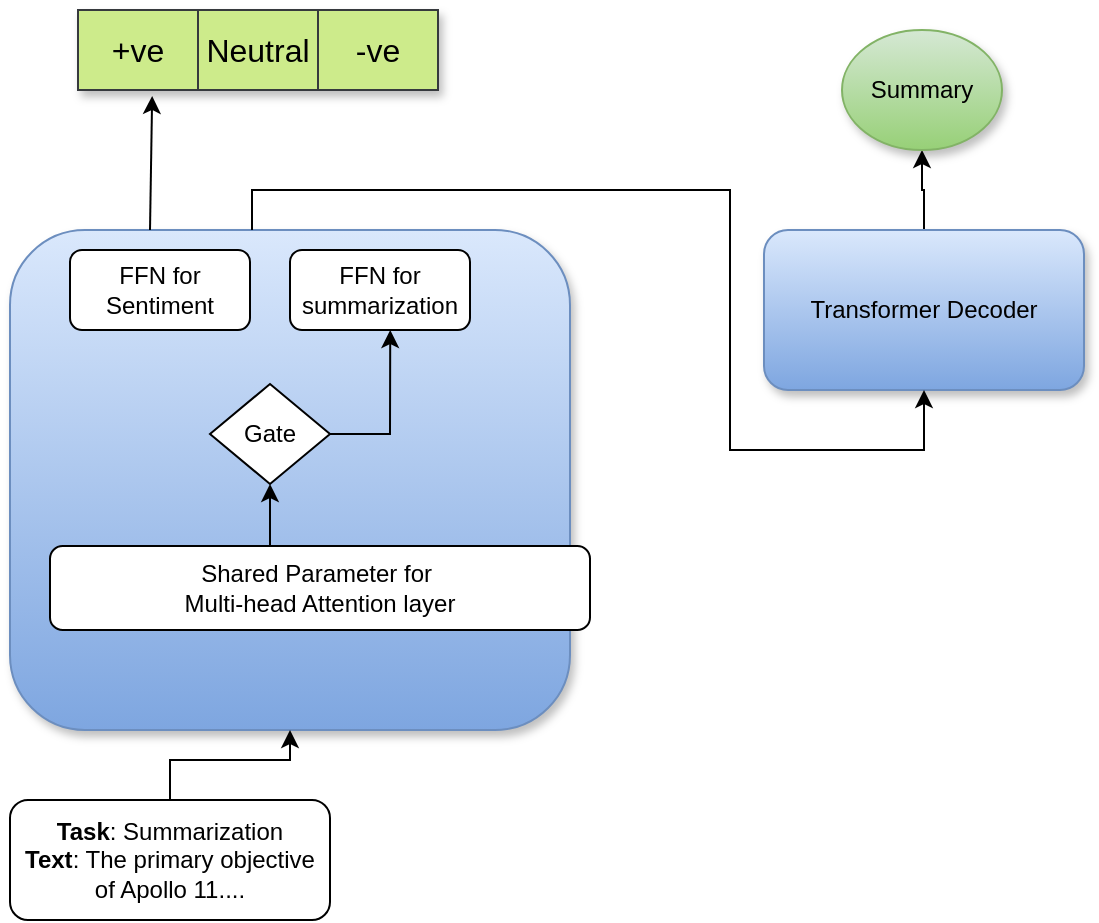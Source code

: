 <mxfile version="26.0.11">
  <diagram name="Page-1" id="zDbcuBKITNHPSq4OE92L">
    <mxGraphModel dx="1313" dy="790" grid="1" gridSize="10" guides="1" tooltips="1" connect="1" arrows="1" fold="1" page="1" pageScale="1" pageWidth="850" pageHeight="1100" math="0" shadow="0">
      <root>
        <mxCell id="0" />
        <mxCell id="1" parent="0" />
        <mxCell id="Z-_FQZT7pGOxMyaGMhQ0-1" value="&lt;div&gt;&lt;br&gt;&lt;/div&gt;" style="rounded=1;whiteSpace=wrap;html=1;shadow=1;glass=0;fillColor=#dae8fc;strokeColor=#6c8ebf;gradientColor=#7ea6e0;" vertex="1" parent="1">
          <mxGeometry x="120" y="320" width="280" height="250" as="geometry" />
        </mxCell>
        <mxCell id="Z-_FQZT7pGOxMyaGMhQ0-22" value="" style="edgeStyle=orthogonalEdgeStyle;rounded=0;orthogonalLoop=1;jettySize=auto;html=1;" edge="1" parent="1" source="Z-_FQZT7pGOxMyaGMhQ0-2" target="Z-_FQZT7pGOxMyaGMhQ0-21">
          <mxGeometry relative="1" as="geometry" />
        </mxCell>
        <mxCell id="Z-_FQZT7pGOxMyaGMhQ0-2" value="&lt;div&gt;Transformer Decoder&lt;/div&gt;" style="rounded=1;whiteSpace=wrap;html=1;shadow=1;fillColor=#dae8fc;strokeColor=#6c8ebf;gradientColor=#7ea6e0;" vertex="1" parent="1">
          <mxGeometry x="497" y="320" width="160" height="80" as="geometry" />
        </mxCell>
        <mxCell id="Z-_FQZT7pGOxMyaGMhQ0-6" value="" style="endArrow=classic;html=1;rounded=0;exitX=0.75;exitY=0;exitDx=0;exitDy=0;entryX=0.5;entryY=1;entryDx=0;entryDy=0;" edge="1" parent="1" target="Z-_FQZT7pGOxMyaGMhQ0-2">
          <mxGeometry width="50" height="50" relative="1" as="geometry">
            <mxPoint x="241" y="320" as="sourcePoint" />
            <mxPoint x="422" y="400" as="targetPoint" />
            <Array as="points">
              <mxPoint x="241" y="300" />
              <mxPoint x="480" y="300" />
              <mxPoint x="480" y="430" />
              <mxPoint x="577" y="430" />
            </Array>
          </mxGeometry>
        </mxCell>
        <mxCell id="Z-_FQZT7pGOxMyaGMhQ0-7" value="" style="shape=table;startSize=0;container=1;collapsible=0;childLayout=tableLayout;fontSize=16;rounded=1;shadow=1;fillColor=#cdeb8b;strokeColor=#36393d;" vertex="1" parent="1">
          <mxGeometry x="154" y="210" width="180" height="40" as="geometry" />
        </mxCell>
        <mxCell id="Z-_FQZT7pGOxMyaGMhQ0-8" value="" style="shape=tableRow;horizontal=0;startSize=0;swimlaneHead=0;swimlaneBody=0;strokeColor=inherit;top=0;left=0;bottom=0;right=0;collapsible=0;dropTarget=0;fillColor=none;points=[[0,0.5],[1,0.5]];portConstraint=eastwest;fontSize=16;" vertex="1" parent="Z-_FQZT7pGOxMyaGMhQ0-7">
          <mxGeometry width="180" height="40" as="geometry" />
        </mxCell>
        <mxCell id="Z-_FQZT7pGOxMyaGMhQ0-9" value="+ve" style="shape=partialRectangle;html=1;whiteSpace=wrap;connectable=0;strokeColor=inherit;overflow=hidden;fillColor=none;top=0;left=0;bottom=0;right=0;pointerEvents=1;fontSize=16;" vertex="1" parent="Z-_FQZT7pGOxMyaGMhQ0-8">
          <mxGeometry width="60" height="40" as="geometry">
            <mxRectangle width="60" height="40" as="alternateBounds" />
          </mxGeometry>
        </mxCell>
        <mxCell id="Z-_FQZT7pGOxMyaGMhQ0-10" value="Neutral" style="shape=partialRectangle;html=1;whiteSpace=wrap;connectable=0;strokeColor=inherit;overflow=hidden;fillColor=none;top=0;left=0;bottom=0;right=0;pointerEvents=1;fontSize=16;" vertex="1" parent="Z-_FQZT7pGOxMyaGMhQ0-8">
          <mxGeometry x="60" width="60" height="40" as="geometry">
            <mxRectangle width="60" height="40" as="alternateBounds" />
          </mxGeometry>
        </mxCell>
        <mxCell id="Z-_FQZT7pGOxMyaGMhQ0-11" value="-ve" style="shape=partialRectangle;html=1;whiteSpace=wrap;connectable=0;strokeColor=inherit;overflow=hidden;fillColor=none;top=0;left=0;bottom=0;right=0;pointerEvents=1;fontSize=16;" vertex="1" parent="Z-_FQZT7pGOxMyaGMhQ0-8">
          <mxGeometry x="120" width="60" height="40" as="geometry">
            <mxRectangle width="60" height="40" as="alternateBounds" />
          </mxGeometry>
        </mxCell>
        <mxCell id="Z-_FQZT7pGOxMyaGMhQ0-20" value="" style="endArrow=classic;html=1;rounded=0;entryX=0.206;entryY=1.075;entryDx=0;entryDy=0;entryPerimeter=0;exitX=0.25;exitY=0;exitDx=0;exitDy=0;" edge="1" parent="1" source="Z-_FQZT7pGOxMyaGMhQ0-1" target="Z-_FQZT7pGOxMyaGMhQ0-8">
          <mxGeometry width="50" height="50" relative="1" as="geometry">
            <mxPoint x="160" y="300" as="sourcePoint" />
            <mxPoint x="450" y="390" as="targetPoint" />
          </mxGeometry>
        </mxCell>
        <mxCell id="Z-_FQZT7pGOxMyaGMhQ0-21" value="Summary" style="ellipse;whiteSpace=wrap;html=1;shadow=1;fillColor=#d5e8d4;gradientColor=#97d077;strokeColor=#82b366;" vertex="1" parent="1">
          <mxGeometry x="536" y="220" width="80" height="60" as="geometry" />
        </mxCell>
        <mxCell id="Z-_FQZT7pGOxMyaGMhQ0-24" value="" style="edgeStyle=orthogonalEdgeStyle;rounded=0;orthogonalLoop=1;jettySize=auto;html=1;" edge="1" parent="1" source="Z-_FQZT7pGOxMyaGMhQ0-23" target="Z-_FQZT7pGOxMyaGMhQ0-1">
          <mxGeometry relative="1" as="geometry" />
        </mxCell>
        <mxCell id="Z-_FQZT7pGOxMyaGMhQ0-23" value="&lt;div&gt;&lt;b&gt;Task&lt;/b&gt;: Summarization&lt;/div&gt;&lt;div&gt;&lt;b&gt;Text&lt;/b&gt;: The primary objective of Apollo 11....&lt;/div&gt;" style="rounded=1;whiteSpace=wrap;html=1;" vertex="1" parent="1">
          <mxGeometry x="120" y="605" width="160" height="60" as="geometry" />
        </mxCell>
        <mxCell id="Z-_FQZT7pGOxMyaGMhQ0-27" value="" style="edgeStyle=orthogonalEdgeStyle;rounded=0;orthogonalLoop=1;jettySize=auto;html=1;" edge="1" parent="1" source="Z-_FQZT7pGOxMyaGMhQ0-25" target="Z-_FQZT7pGOxMyaGMhQ0-26">
          <mxGeometry relative="1" as="geometry">
            <Array as="points">
              <mxPoint x="250" y="470" />
              <mxPoint x="250" y="470" />
            </Array>
          </mxGeometry>
        </mxCell>
        <mxCell id="Z-_FQZT7pGOxMyaGMhQ0-25" value="&lt;div&gt;Shared Parameter for&amp;nbsp;&lt;/div&gt;&lt;div&gt;Multi-head Attention layer&lt;/div&gt;" style="rounded=1;whiteSpace=wrap;html=1;" vertex="1" parent="1">
          <mxGeometry x="140" y="478" width="270" height="42" as="geometry" />
        </mxCell>
        <mxCell id="Z-_FQZT7pGOxMyaGMhQ0-26" value="Gate" style="rhombus;whiteSpace=wrap;html=1;" vertex="1" parent="1">
          <mxGeometry x="220" y="397" width="60" height="50" as="geometry" />
        </mxCell>
        <mxCell id="Z-_FQZT7pGOxMyaGMhQ0-28" value="FFN for Sentiment" style="rounded=1;whiteSpace=wrap;html=1;" vertex="1" parent="1">
          <mxGeometry x="150" y="330" width="90" height="40" as="geometry" />
        </mxCell>
        <mxCell id="Z-_FQZT7pGOxMyaGMhQ0-29" value="FFN for summarization" style="rounded=1;whiteSpace=wrap;html=1;" vertex="1" parent="1">
          <mxGeometry x="260" y="330" width="90" height="40" as="geometry" />
        </mxCell>
        <mxCell id="Z-_FQZT7pGOxMyaGMhQ0-35" value="" style="endArrow=classic;html=1;rounded=0;exitX=1;exitY=0.5;exitDx=0;exitDy=0;entryX=0.679;entryY=0.2;entryDx=0;entryDy=0;entryPerimeter=0;" edge="1" parent="1" source="Z-_FQZT7pGOxMyaGMhQ0-26" target="Z-_FQZT7pGOxMyaGMhQ0-1">
          <mxGeometry width="50" height="50" relative="1" as="geometry">
            <mxPoint x="400" y="560" as="sourcePoint" />
            <mxPoint x="450" y="510" as="targetPoint" />
            <Array as="points">
              <mxPoint x="310" y="422" />
            </Array>
          </mxGeometry>
        </mxCell>
      </root>
    </mxGraphModel>
  </diagram>
</mxfile>
